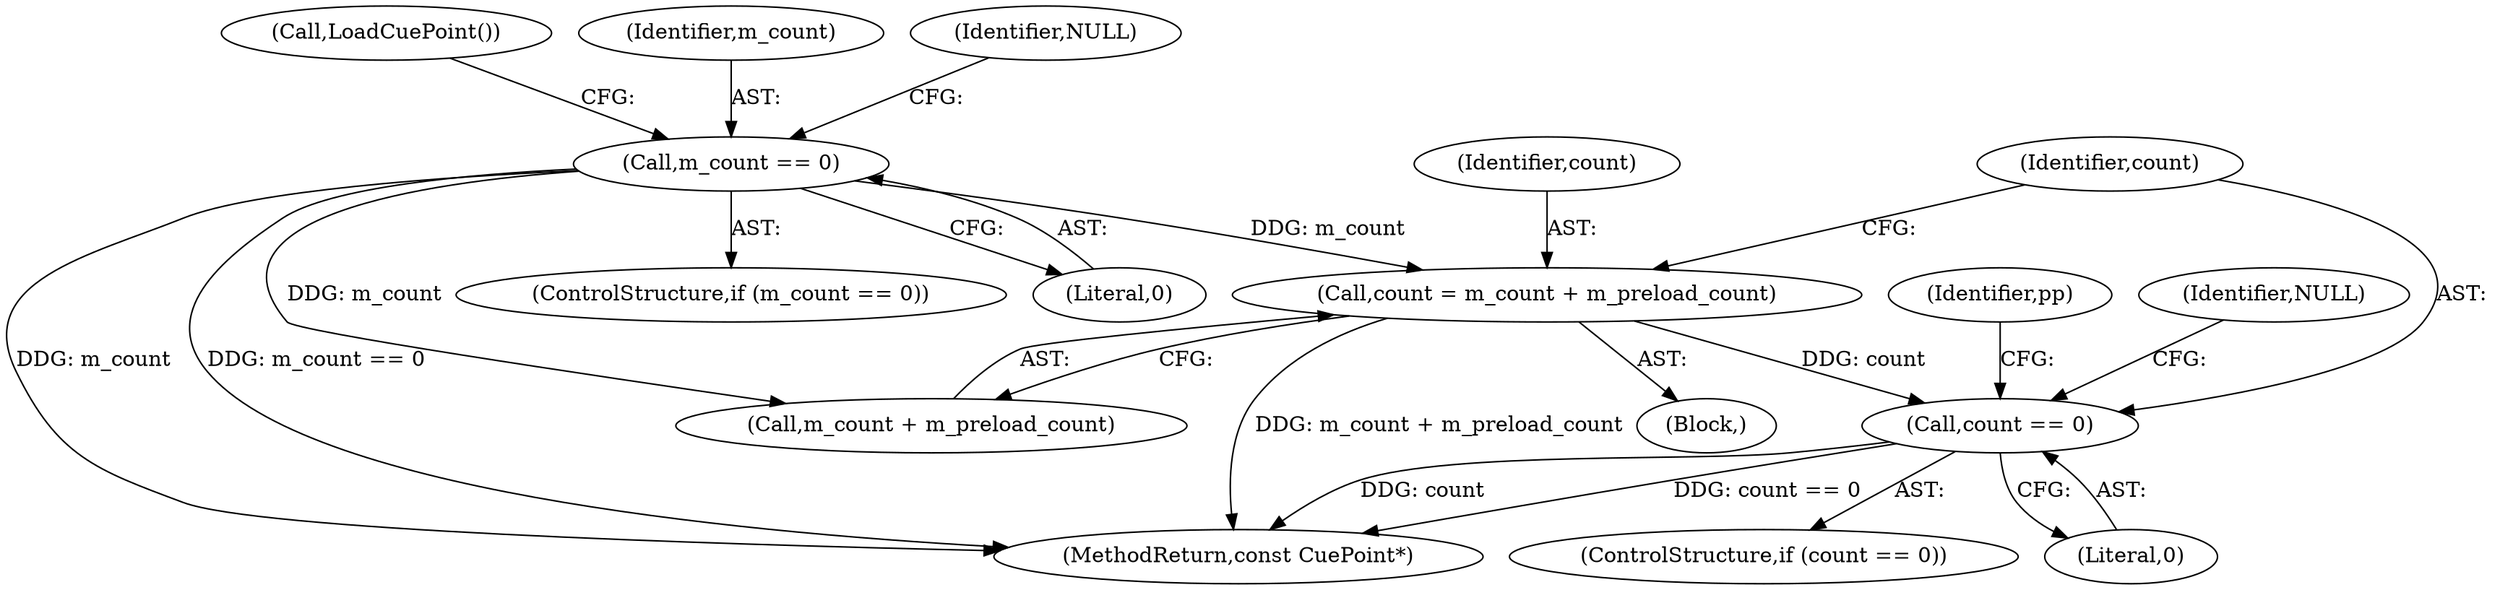digraph "1_Android_cc274e2abe8b2a6698a5c47d8aa4bb45f1f9538d_16@integer" {
"1000118" [label="(Call,count = m_count + m_preload_count)"];
"1000111" [label="(Call,m_count == 0)"];
"1000124" [label="(Call,count == 0)"];
"1000128" [label="(Identifier,NULL)"];
"1000111" [label="(Call,m_count == 0)"];
"1000125" [label="(Identifier,count)"];
"1000113" [label="(Literal,0)"];
"1000120" [label="(Call,m_count + m_preload_count)"];
"1000123" [label="(ControlStructure,if (count == 0))"];
"1000103" [label="(Block,)"];
"1000116" [label="(Call,LoadCuePoint())"];
"1000147" [label="(MethodReturn,const CuePoint*)"];
"1000124" [label="(Call,count == 0)"];
"1000110" [label="(ControlStructure,if (m_count == 0))"];
"1000112" [label="(Identifier,m_count)"];
"1000126" [label="(Literal,0)"];
"1000130" [label="(Identifier,pp)"];
"1000118" [label="(Call,count = m_count + m_preload_count)"];
"1000119" [label="(Identifier,count)"];
"1000115" [label="(Identifier,NULL)"];
"1000118" -> "1000103"  [label="AST: "];
"1000118" -> "1000120"  [label="CFG: "];
"1000119" -> "1000118"  [label="AST: "];
"1000120" -> "1000118"  [label="AST: "];
"1000125" -> "1000118"  [label="CFG: "];
"1000118" -> "1000147"  [label="DDG: m_count + m_preload_count"];
"1000111" -> "1000118"  [label="DDG: m_count"];
"1000118" -> "1000124"  [label="DDG: count"];
"1000111" -> "1000110"  [label="AST: "];
"1000111" -> "1000113"  [label="CFG: "];
"1000112" -> "1000111"  [label="AST: "];
"1000113" -> "1000111"  [label="AST: "];
"1000115" -> "1000111"  [label="CFG: "];
"1000116" -> "1000111"  [label="CFG: "];
"1000111" -> "1000147"  [label="DDG: m_count"];
"1000111" -> "1000147"  [label="DDG: m_count == 0"];
"1000111" -> "1000120"  [label="DDG: m_count"];
"1000124" -> "1000123"  [label="AST: "];
"1000124" -> "1000126"  [label="CFG: "];
"1000125" -> "1000124"  [label="AST: "];
"1000126" -> "1000124"  [label="AST: "];
"1000128" -> "1000124"  [label="CFG: "];
"1000130" -> "1000124"  [label="CFG: "];
"1000124" -> "1000147"  [label="DDG: count"];
"1000124" -> "1000147"  [label="DDG: count == 0"];
}
